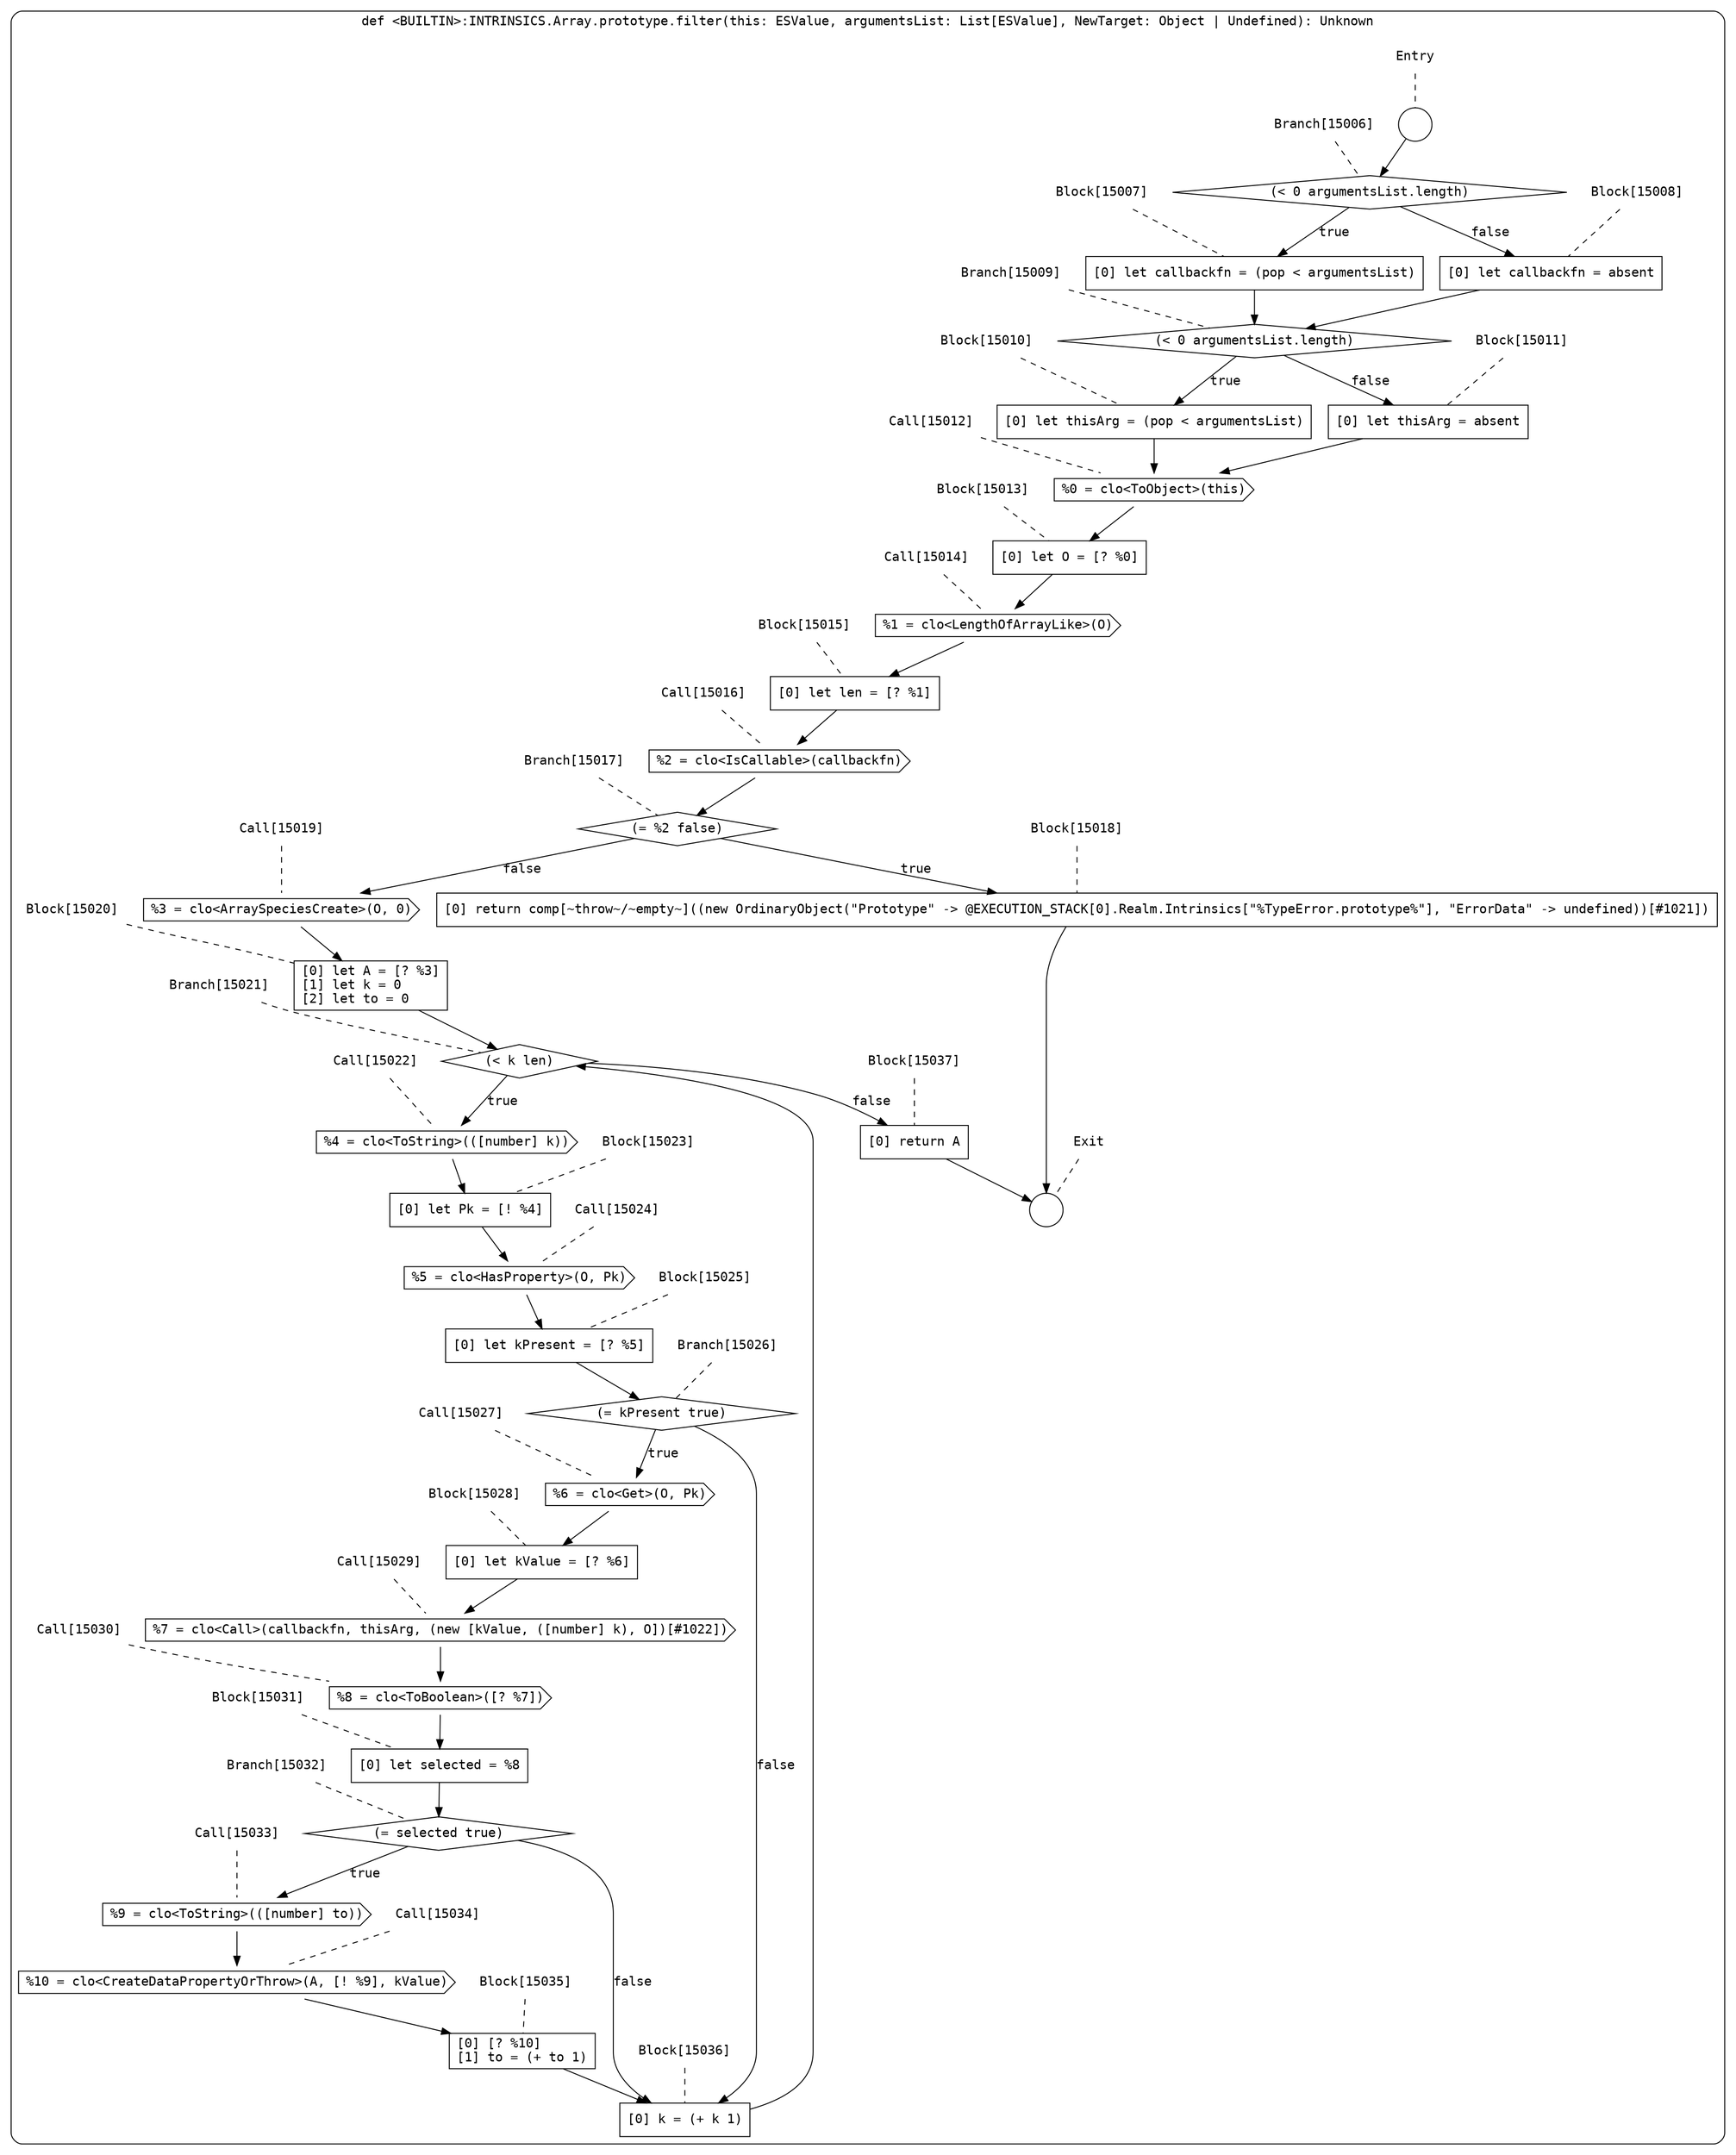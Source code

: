 digraph {
  graph [fontname = "Consolas"]
  node [fontname = "Consolas"]
  edge [fontname = "Consolas"]
  subgraph cluster2351 {
    label = "def <BUILTIN>:INTRINSICS.Array.prototype.filter(this: ESValue, argumentsList: List[ESValue], NewTarget: Object | Undefined): Unknown"
    style = rounded
    cluster2351_entry_name [shape=none, label=<<font color="black">Entry</font>>]
    cluster2351_entry_name -> cluster2351_entry [arrowhead=none, color="black", style=dashed]
    cluster2351_entry [shape=circle label=" " color="black" fillcolor="white" style=filled]
    cluster2351_entry -> node15006 [color="black"]
    cluster2351_exit_name [shape=none, label=<<font color="black">Exit</font>>]
    cluster2351_exit_name -> cluster2351_exit [arrowhead=none, color="black", style=dashed]
    cluster2351_exit [shape=circle label=" " color="black" fillcolor="white" style=filled]
    node15006_name [shape=none, label=<<font color="black">Branch[15006]</font>>]
    node15006_name -> node15006 [arrowhead=none, color="black", style=dashed]
    node15006 [shape=diamond, label=<<font color="black">(&lt; 0 argumentsList.length)</font>> color="black" fillcolor="white", style=filled]
    node15006 -> node15007 [label=<<font color="black">true</font>> color="black"]
    node15006 -> node15008 [label=<<font color="black">false</font>> color="black"]
    node15007_name [shape=none, label=<<font color="black">Block[15007]</font>>]
    node15007_name -> node15007 [arrowhead=none, color="black", style=dashed]
    node15007 [shape=box, label=<<font color="black">[0] let callbackfn = (pop &lt; argumentsList)<BR ALIGN="LEFT"/></font>> color="black" fillcolor="white", style=filled]
    node15007 -> node15009 [color="black"]
    node15008_name [shape=none, label=<<font color="black">Block[15008]</font>>]
    node15008_name -> node15008 [arrowhead=none, color="black", style=dashed]
    node15008 [shape=box, label=<<font color="black">[0] let callbackfn = absent<BR ALIGN="LEFT"/></font>> color="black" fillcolor="white", style=filled]
    node15008 -> node15009 [color="black"]
    node15009_name [shape=none, label=<<font color="black">Branch[15009]</font>>]
    node15009_name -> node15009 [arrowhead=none, color="black", style=dashed]
    node15009 [shape=diamond, label=<<font color="black">(&lt; 0 argumentsList.length)</font>> color="black" fillcolor="white", style=filled]
    node15009 -> node15010 [label=<<font color="black">true</font>> color="black"]
    node15009 -> node15011 [label=<<font color="black">false</font>> color="black"]
    node15010_name [shape=none, label=<<font color="black">Block[15010]</font>>]
    node15010_name -> node15010 [arrowhead=none, color="black", style=dashed]
    node15010 [shape=box, label=<<font color="black">[0] let thisArg = (pop &lt; argumentsList)<BR ALIGN="LEFT"/></font>> color="black" fillcolor="white", style=filled]
    node15010 -> node15012 [color="black"]
    node15011_name [shape=none, label=<<font color="black">Block[15011]</font>>]
    node15011_name -> node15011 [arrowhead=none, color="black", style=dashed]
    node15011 [shape=box, label=<<font color="black">[0] let thisArg = absent<BR ALIGN="LEFT"/></font>> color="black" fillcolor="white", style=filled]
    node15011 -> node15012 [color="black"]
    node15012_name [shape=none, label=<<font color="black">Call[15012]</font>>]
    node15012_name -> node15012 [arrowhead=none, color="black", style=dashed]
    node15012 [shape=cds, label=<<font color="black">%0 = clo&lt;ToObject&gt;(this)</font>> color="black" fillcolor="white", style=filled]
    node15012 -> node15013 [color="black"]
    node15013_name [shape=none, label=<<font color="black">Block[15013]</font>>]
    node15013_name -> node15013 [arrowhead=none, color="black", style=dashed]
    node15013 [shape=box, label=<<font color="black">[0] let O = [? %0]<BR ALIGN="LEFT"/></font>> color="black" fillcolor="white", style=filled]
    node15013 -> node15014 [color="black"]
    node15014_name [shape=none, label=<<font color="black">Call[15014]</font>>]
    node15014_name -> node15014 [arrowhead=none, color="black", style=dashed]
    node15014 [shape=cds, label=<<font color="black">%1 = clo&lt;LengthOfArrayLike&gt;(O)</font>> color="black" fillcolor="white", style=filled]
    node15014 -> node15015 [color="black"]
    node15015_name [shape=none, label=<<font color="black">Block[15015]</font>>]
    node15015_name -> node15015 [arrowhead=none, color="black", style=dashed]
    node15015 [shape=box, label=<<font color="black">[0] let len = [? %1]<BR ALIGN="LEFT"/></font>> color="black" fillcolor="white", style=filled]
    node15015 -> node15016 [color="black"]
    node15016_name [shape=none, label=<<font color="black">Call[15016]</font>>]
    node15016_name -> node15016 [arrowhead=none, color="black", style=dashed]
    node15016 [shape=cds, label=<<font color="black">%2 = clo&lt;IsCallable&gt;(callbackfn)</font>> color="black" fillcolor="white", style=filled]
    node15016 -> node15017 [color="black"]
    node15017_name [shape=none, label=<<font color="black">Branch[15017]</font>>]
    node15017_name -> node15017 [arrowhead=none, color="black", style=dashed]
    node15017 [shape=diamond, label=<<font color="black">(= %2 false)</font>> color="black" fillcolor="white", style=filled]
    node15017 -> node15018 [label=<<font color="black">true</font>> color="black"]
    node15017 -> node15019 [label=<<font color="black">false</font>> color="black"]
    node15018_name [shape=none, label=<<font color="black">Block[15018]</font>>]
    node15018_name -> node15018 [arrowhead=none, color="black", style=dashed]
    node15018 [shape=box, label=<<font color="black">[0] return comp[~throw~/~empty~]((new OrdinaryObject(&quot;Prototype&quot; -&gt; @EXECUTION_STACK[0].Realm.Intrinsics[&quot;%TypeError.prototype%&quot;], &quot;ErrorData&quot; -&gt; undefined))[#1021])<BR ALIGN="LEFT"/></font>> color="black" fillcolor="white", style=filled]
    node15018 -> cluster2351_exit [color="black"]
    node15019_name [shape=none, label=<<font color="black">Call[15019]</font>>]
    node15019_name -> node15019 [arrowhead=none, color="black", style=dashed]
    node15019 [shape=cds, label=<<font color="black">%3 = clo&lt;ArraySpeciesCreate&gt;(O, 0)</font>> color="black" fillcolor="white", style=filled]
    node15019 -> node15020 [color="black"]
    node15020_name [shape=none, label=<<font color="black">Block[15020]</font>>]
    node15020_name -> node15020 [arrowhead=none, color="black", style=dashed]
    node15020 [shape=box, label=<<font color="black">[0] let A = [? %3]<BR ALIGN="LEFT"/>[1] let k = 0<BR ALIGN="LEFT"/>[2] let to = 0<BR ALIGN="LEFT"/></font>> color="black" fillcolor="white", style=filled]
    node15020 -> node15021 [color="black"]
    node15021_name [shape=none, label=<<font color="black">Branch[15021]</font>>]
    node15021_name -> node15021 [arrowhead=none, color="black", style=dashed]
    node15021 [shape=diamond, label=<<font color="black">(&lt; k len)</font>> color="black" fillcolor="white", style=filled]
    node15021 -> node15022 [label=<<font color="black">true</font>> color="black"]
    node15021 -> node15037 [label=<<font color="black">false</font>> color="black"]
    node15022_name [shape=none, label=<<font color="black">Call[15022]</font>>]
    node15022_name -> node15022 [arrowhead=none, color="black", style=dashed]
    node15022 [shape=cds, label=<<font color="black">%4 = clo&lt;ToString&gt;(([number] k))</font>> color="black" fillcolor="white", style=filled]
    node15022 -> node15023 [color="black"]
    node15037_name [shape=none, label=<<font color="black">Block[15037]</font>>]
    node15037_name -> node15037 [arrowhead=none, color="black", style=dashed]
    node15037 [shape=box, label=<<font color="black">[0] return A<BR ALIGN="LEFT"/></font>> color="black" fillcolor="white", style=filled]
    node15037 -> cluster2351_exit [color="black"]
    node15023_name [shape=none, label=<<font color="black">Block[15023]</font>>]
    node15023_name -> node15023 [arrowhead=none, color="black", style=dashed]
    node15023 [shape=box, label=<<font color="black">[0] let Pk = [! %4]<BR ALIGN="LEFT"/></font>> color="black" fillcolor="white", style=filled]
    node15023 -> node15024 [color="black"]
    node15024_name [shape=none, label=<<font color="black">Call[15024]</font>>]
    node15024_name -> node15024 [arrowhead=none, color="black", style=dashed]
    node15024 [shape=cds, label=<<font color="black">%5 = clo&lt;HasProperty&gt;(O, Pk)</font>> color="black" fillcolor="white", style=filled]
    node15024 -> node15025 [color="black"]
    node15025_name [shape=none, label=<<font color="black">Block[15025]</font>>]
    node15025_name -> node15025 [arrowhead=none, color="black", style=dashed]
    node15025 [shape=box, label=<<font color="black">[0] let kPresent = [? %5]<BR ALIGN="LEFT"/></font>> color="black" fillcolor="white", style=filled]
    node15025 -> node15026 [color="black"]
    node15026_name [shape=none, label=<<font color="black">Branch[15026]</font>>]
    node15026_name -> node15026 [arrowhead=none, color="black", style=dashed]
    node15026 [shape=diamond, label=<<font color="black">(= kPresent true)</font>> color="black" fillcolor="white", style=filled]
    node15026 -> node15027 [label=<<font color="black">true</font>> color="black"]
    node15026 -> node15036 [label=<<font color="black">false</font>> color="black"]
    node15027_name [shape=none, label=<<font color="black">Call[15027]</font>>]
    node15027_name -> node15027 [arrowhead=none, color="black", style=dashed]
    node15027 [shape=cds, label=<<font color="black">%6 = clo&lt;Get&gt;(O, Pk)</font>> color="black" fillcolor="white", style=filled]
    node15027 -> node15028 [color="black"]
    node15036_name [shape=none, label=<<font color="black">Block[15036]</font>>]
    node15036_name -> node15036 [arrowhead=none, color="black", style=dashed]
    node15036 [shape=box, label=<<font color="black">[0] k = (+ k 1)<BR ALIGN="LEFT"/></font>> color="black" fillcolor="white", style=filled]
    node15036 -> node15021 [color="black"]
    node15028_name [shape=none, label=<<font color="black">Block[15028]</font>>]
    node15028_name -> node15028 [arrowhead=none, color="black", style=dashed]
    node15028 [shape=box, label=<<font color="black">[0] let kValue = [? %6]<BR ALIGN="LEFT"/></font>> color="black" fillcolor="white", style=filled]
    node15028 -> node15029 [color="black"]
    node15029_name [shape=none, label=<<font color="black">Call[15029]</font>>]
    node15029_name -> node15029 [arrowhead=none, color="black", style=dashed]
    node15029 [shape=cds, label=<<font color="black">%7 = clo&lt;Call&gt;(callbackfn, thisArg, (new [kValue, ([number] k), O])[#1022])</font>> color="black" fillcolor="white", style=filled]
    node15029 -> node15030 [color="black"]
    node15030_name [shape=none, label=<<font color="black">Call[15030]</font>>]
    node15030_name -> node15030 [arrowhead=none, color="black", style=dashed]
    node15030 [shape=cds, label=<<font color="black">%8 = clo&lt;ToBoolean&gt;([? %7])</font>> color="black" fillcolor="white", style=filled]
    node15030 -> node15031 [color="black"]
    node15031_name [shape=none, label=<<font color="black">Block[15031]</font>>]
    node15031_name -> node15031 [arrowhead=none, color="black", style=dashed]
    node15031 [shape=box, label=<<font color="black">[0] let selected = %8<BR ALIGN="LEFT"/></font>> color="black" fillcolor="white", style=filled]
    node15031 -> node15032 [color="black"]
    node15032_name [shape=none, label=<<font color="black">Branch[15032]</font>>]
    node15032_name -> node15032 [arrowhead=none, color="black", style=dashed]
    node15032 [shape=diamond, label=<<font color="black">(= selected true)</font>> color="black" fillcolor="white", style=filled]
    node15032 -> node15033 [label=<<font color="black">true</font>> color="black"]
    node15032 -> node15036 [label=<<font color="black">false</font>> color="black"]
    node15033_name [shape=none, label=<<font color="black">Call[15033]</font>>]
    node15033_name -> node15033 [arrowhead=none, color="black", style=dashed]
    node15033 [shape=cds, label=<<font color="black">%9 = clo&lt;ToString&gt;(([number] to))</font>> color="black" fillcolor="white", style=filled]
    node15033 -> node15034 [color="black"]
    node15034_name [shape=none, label=<<font color="black">Call[15034]</font>>]
    node15034_name -> node15034 [arrowhead=none, color="black", style=dashed]
    node15034 [shape=cds, label=<<font color="black">%10 = clo&lt;CreateDataPropertyOrThrow&gt;(A, [! %9], kValue)</font>> color="black" fillcolor="white", style=filled]
    node15034 -> node15035 [color="black"]
    node15035_name [shape=none, label=<<font color="black">Block[15035]</font>>]
    node15035_name -> node15035 [arrowhead=none, color="black", style=dashed]
    node15035 [shape=box, label=<<font color="black">[0] [? %10]<BR ALIGN="LEFT"/>[1] to = (+ to 1)<BR ALIGN="LEFT"/></font>> color="black" fillcolor="white", style=filled]
    node15035 -> node15036 [color="black"]
  }
}
